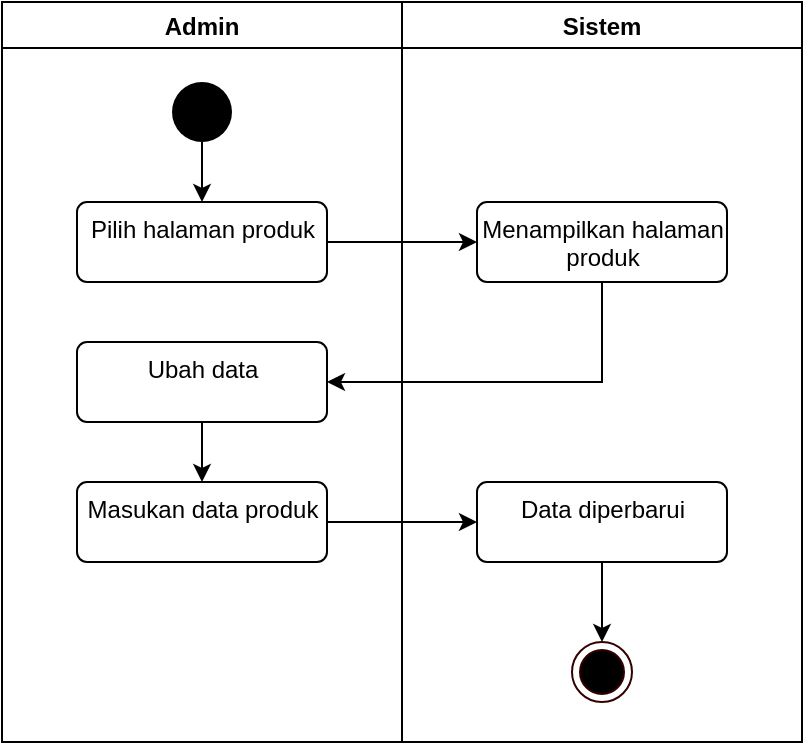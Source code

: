 <mxfile version="13.9.2" type="device"><diagram id="YCObNzK9JB7_BKSMfjqk" name="Page-1"><mxGraphModel dx="1038" dy="523" grid="1" gridSize="10" guides="1" tooltips="1" connect="1" arrows="1" fold="1" page="1" pageScale="1" pageWidth="827" pageHeight="1169" math="0" shadow="0"><root><mxCell id="0"/><mxCell id="1" parent="0"/><mxCell id="ZHUhwsxuq3rnonvQ1H8C-14" value="Admin" style="swimlane;startSize=23;" vertex="1" parent="1"><mxGeometry x="90" y="40" width="200" height="370" as="geometry"/></mxCell><mxCell id="ZHUhwsxuq3rnonvQ1H8C-18" style="edgeStyle=orthogonalEdgeStyle;rounded=0;orthogonalLoop=1;jettySize=auto;html=1;entryX=0.5;entryY=0;entryDx=0;entryDy=0;" edge="1" parent="ZHUhwsxuq3rnonvQ1H8C-14" source="ZHUhwsxuq3rnonvQ1H8C-16" target="ZHUhwsxuq3rnonvQ1H8C-17"><mxGeometry relative="1" as="geometry"/></mxCell><mxCell id="ZHUhwsxuq3rnonvQ1H8C-16" value="" style="ellipse;fillColor=#000000;strokeColor=none;" vertex="1" parent="ZHUhwsxuq3rnonvQ1H8C-14"><mxGeometry x="85" y="40" width="30" height="30" as="geometry"/></mxCell><mxCell id="ZHUhwsxuq3rnonvQ1H8C-17" value="Pilih halaman produk" style="html=1;align=center;verticalAlign=top;rounded=1;absoluteArcSize=1;arcSize=10;dashed=0;" vertex="1" parent="ZHUhwsxuq3rnonvQ1H8C-14"><mxGeometry x="37.5" y="100" width="125" height="40" as="geometry"/></mxCell><mxCell id="ZHUhwsxuq3rnonvQ1H8C-34" style="edgeStyle=orthogonalEdgeStyle;rounded=0;orthogonalLoop=1;jettySize=auto;html=1;" edge="1" parent="ZHUhwsxuq3rnonvQ1H8C-14" source="ZHUhwsxuq3rnonvQ1H8C-21" target="ZHUhwsxuq3rnonvQ1H8C-23"><mxGeometry relative="1" as="geometry"/></mxCell><mxCell id="ZHUhwsxuq3rnonvQ1H8C-21" value="Ubah data" style="html=1;align=center;verticalAlign=top;rounded=1;absoluteArcSize=1;arcSize=10;dashed=0;" vertex="1" parent="ZHUhwsxuq3rnonvQ1H8C-14"><mxGeometry x="37.5" y="170" width="125" height="40" as="geometry"/></mxCell><mxCell id="ZHUhwsxuq3rnonvQ1H8C-23" value="Masukan data produk" style="html=1;align=center;verticalAlign=top;rounded=1;absoluteArcSize=1;arcSize=10;dashed=0;" vertex="1" parent="ZHUhwsxuq3rnonvQ1H8C-14"><mxGeometry x="37.5" y="240" width="125" height="40" as="geometry"/></mxCell><mxCell id="ZHUhwsxuq3rnonvQ1H8C-15" value="Sistem" style="swimlane;" vertex="1" parent="1"><mxGeometry x="290" y="40" width="200" height="370" as="geometry"/></mxCell><mxCell id="ZHUhwsxuq3rnonvQ1H8C-19" value="Menampilkan halaman&lt;br&gt;produk" style="html=1;align=center;verticalAlign=top;rounded=1;absoluteArcSize=1;arcSize=10;dashed=0;" vertex="1" parent="ZHUhwsxuq3rnonvQ1H8C-15"><mxGeometry x="37.5" y="100" width="125" height="40" as="geometry"/></mxCell><mxCell id="ZHUhwsxuq3rnonvQ1H8C-33" style="edgeStyle=orthogonalEdgeStyle;rounded=0;orthogonalLoop=1;jettySize=auto;html=1;" edge="1" parent="ZHUhwsxuq3rnonvQ1H8C-15" source="ZHUhwsxuq3rnonvQ1H8C-28" target="ZHUhwsxuq3rnonvQ1H8C-32"><mxGeometry relative="1" as="geometry"/></mxCell><mxCell id="ZHUhwsxuq3rnonvQ1H8C-28" value="Data diperbarui" style="html=1;align=center;verticalAlign=top;rounded=1;absoluteArcSize=1;arcSize=10;dashed=0;" vertex="1" parent="ZHUhwsxuq3rnonvQ1H8C-15"><mxGeometry x="37.5" y="240" width="125" height="40" as="geometry"/></mxCell><mxCell id="ZHUhwsxuq3rnonvQ1H8C-32" value="" style="ellipse;html=1;shape=endState;fillColor=#000000;strokeColor=#330000;" vertex="1" parent="ZHUhwsxuq3rnonvQ1H8C-15"><mxGeometry x="85" y="320" width="30" height="30" as="geometry"/></mxCell><mxCell id="ZHUhwsxuq3rnonvQ1H8C-20" style="edgeStyle=orthogonalEdgeStyle;rounded=0;orthogonalLoop=1;jettySize=auto;html=1;" edge="1" parent="1" source="ZHUhwsxuq3rnonvQ1H8C-17" target="ZHUhwsxuq3rnonvQ1H8C-19"><mxGeometry relative="1" as="geometry"/></mxCell><mxCell id="ZHUhwsxuq3rnonvQ1H8C-22" style="edgeStyle=orthogonalEdgeStyle;rounded=0;orthogonalLoop=1;jettySize=auto;html=1;entryX=1;entryY=0.5;entryDx=0;entryDy=0;" edge="1" parent="1" source="ZHUhwsxuq3rnonvQ1H8C-19" target="ZHUhwsxuq3rnonvQ1H8C-21"><mxGeometry relative="1" as="geometry"><Array as="points"><mxPoint x="390" y="230"/></Array></mxGeometry></mxCell><mxCell id="ZHUhwsxuq3rnonvQ1H8C-35" style="edgeStyle=orthogonalEdgeStyle;rounded=0;orthogonalLoop=1;jettySize=auto;html=1;" edge="1" parent="1" source="ZHUhwsxuq3rnonvQ1H8C-23" target="ZHUhwsxuq3rnonvQ1H8C-28"><mxGeometry relative="1" as="geometry"/></mxCell></root></mxGraphModel></diagram></mxfile>
